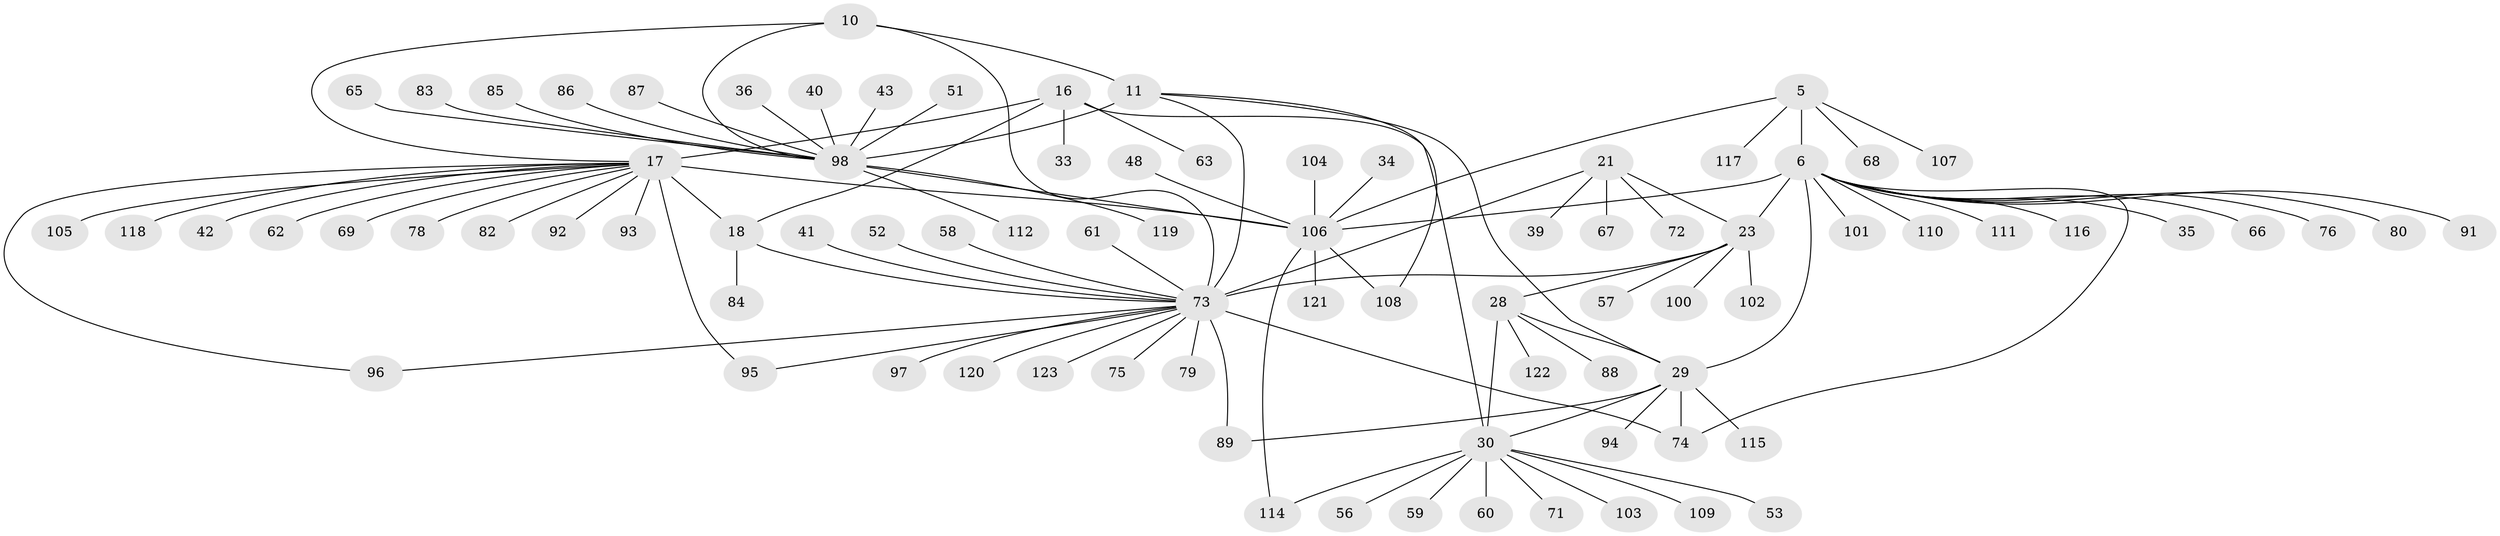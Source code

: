 // original degree distribution, {12: 0.008130081300813009, 8: 0.04065040650406504, 7: 0.04065040650406504, 9: 0.032520325203252036, 6: 0.07317073170731707, 11: 0.008130081300813009, 15: 0.016260162601626018, 5: 0.008130081300813009, 13: 0.008130081300813009, 16: 0.008130081300813009, 10: 0.008130081300813009, 4: 0.008130081300813009, 2: 0.12195121951219512, 1: 0.5853658536585366, 3: 0.032520325203252036}
// Generated by graph-tools (version 1.1) at 2025/58/03/04/25 21:58:35]
// undirected, 86 vertices, 104 edges
graph export_dot {
graph [start="1"]
  node [color=gray90,style=filled];
  5 [super="+3"];
  6 [super="+1"];
  10 [super="+7"];
  11 [super="+9"];
  16 [super="+13"];
  17 [super="+15"];
  18 [super="+14"];
  21 [super="+19"];
  23 [super="+22"];
  28 [super="+25"];
  29 [super="+27"];
  30 [super="+26"];
  33;
  34;
  35;
  36;
  39;
  40;
  41;
  42;
  43;
  48;
  51;
  52;
  53;
  56;
  57;
  58;
  59;
  60;
  61;
  62;
  63 [super="+45"];
  65;
  66;
  67;
  68 [super="+64"];
  69;
  71;
  72;
  73 [super="+47+24+32+37+38"];
  74 [super="+50"];
  75;
  76;
  78;
  79;
  80;
  82;
  83;
  84;
  85;
  86;
  87;
  88;
  89;
  91;
  92;
  93 [super="+81"];
  94;
  95 [super="+90"];
  96;
  97 [super="+49"];
  98 [super="+12"];
  100;
  101 [super="+55"];
  102;
  103;
  104;
  105;
  106 [super="+44+54+4"];
  107;
  108;
  109 [super="+77"];
  110 [super="+99"];
  111;
  112;
  114 [super="+46+113"];
  115;
  116;
  117;
  118;
  119;
  120;
  121;
  122;
  123;
  5 -- 6 [weight=4];
  5 -- 117;
  5 -- 107;
  5 -- 106 [weight=4];
  5 -- 68;
  6 -- 29;
  6 -- 76;
  6 -- 80;
  6 -- 111;
  6 -- 66;
  6 -- 35;
  6 -- 74;
  6 -- 106 [weight=5];
  6 -- 116;
  6 -- 23;
  6 -- 91;
  6 -- 101;
  6 -- 110;
  10 -- 11 [weight=4];
  10 -- 17;
  10 -- 98 [weight=4];
  10 -- 73;
  11 -- 108;
  11 -- 29;
  11 -- 98 [weight=4];
  11 -- 73;
  16 -- 17 [weight=4];
  16 -- 18 [weight=4];
  16 -- 33;
  16 -- 30;
  16 -- 63;
  17 -- 18 [weight=4];
  17 -- 69;
  17 -- 92;
  17 -- 105;
  17 -- 118;
  17 -- 96;
  17 -- 42;
  17 -- 78;
  17 -- 82;
  17 -- 62;
  17 -- 106 [weight=2];
  17 -- 95;
  17 -- 93;
  18 -- 84;
  18 -- 73;
  21 -- 23 [weight=4];
  21 -- 67;
  21 -- 39;
  21 -- 72;
  21 -- 73 [weight=4];
  23 -- 28;
  23 -- 100;
  23 -- 102;
  23 -- 57;
  23 -- 73 [weight=4];
  28 -- 29 [weight=4];
  28 -- 30 [weight=4];
  28 -- 122;
  28 -- 88;
  29 -- 30 [weight=4];
  29 -- 94;
  29 -- 115;
  29 -- 89;
  29 -- 74;
  30 -- 53;
  30 -- 56;
  30 -- 59;
  30 -- 103;
  30 -- 71;
  30 -- 60;
  30 -- 114;
  30 -- 109;
  34 -- 106;
  36 -- 98;
  40 -- 98;
  41 -- 73;
  43 -- 98;
  48 -- 106;
  51 -- 98;
  52 -- 73;
  58 -- 73;
  61 -- 73;
  65 -- 98;
  73 -- 74;
  73 -- 75;
  73 -- 79;
  73 -- 89;
  73 -- 95;
  73 -- 96;
  73 -- 97;
  73 -- 120;
  73 -- 123;
  83 -- 98;
  85 -- 98;
  86 -- 98;
  87 -- 98;
  98 -- 106 [weight=3];
  98 -- 112;
  98 -- 119;
  104 -- 106;
  106 -- 114;
  106 -- 121;
  106 -- 108;
}
